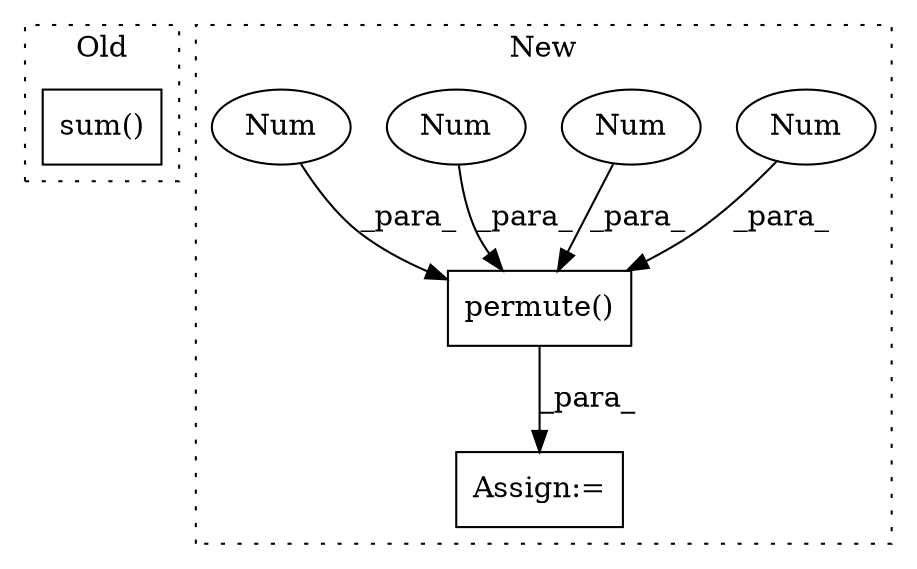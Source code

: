 digraph G {
subgraph cluster0 {
1 [label="sum()" a="75" s="7800,7815" l="10,22" shape="box"];
label = "Old";
style="dotted";
}
subgraph cluster1 {
2 [label="permute()" a="75" s="7647,7668" l="11,1" shape="box"];
3 [label="Num" a="76" s="7658" l="1" shape="ellipse"];
4 [label="Num" a="76" s="7661" l="1" shape="ellipse"];
5 [label="Num" a="76" s="7664" l="1" shape="ellipse"];
6 [label="Num" a="76" s="7667" l="1" shape="ellipse"];
7 [label="Assign:=" a="68" s="7826" l="3" shape="box"];
label = "New";
style="dotted";
}
2 -> 7 [label="_para_"];
3 -> 2 [label="_para_"];
4 -> 2 [label="_para_"];
5 -> 2 [label="_para_"];
6 -> 2 [label="_para_"];
}